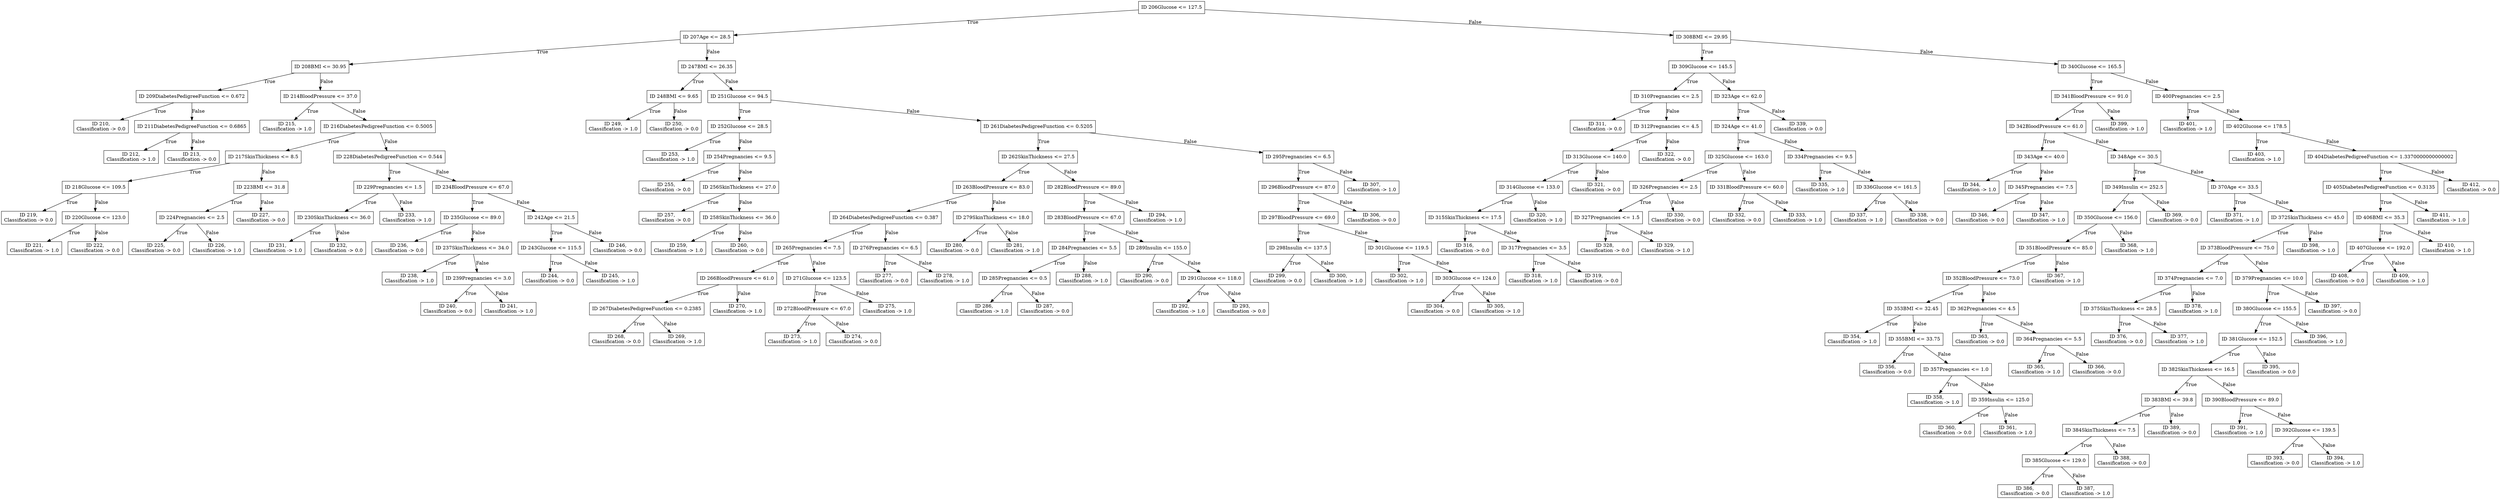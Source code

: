 digraph "Decision Tree" {
	node [shape=rectangle]
	"ID 206Glucose <= 127.5
" -> "ID 207Age <= 28.5
" [label=True]
	"ID 206Glucose <= 127.5
" -> "ID 308BMI <= 29.95
" [label=False]
	"ID 207Age <= 28.5
" -> "ID 208BMI <= 30.95
" [label=True]
	"ID 207Age <= 28.5
" -> "ID 247BMI <= 26.35
" [label=False]
	"ID 308BMI <= 29.95
" -> "ID 309Glucose <= 145.5
" [label=True]
	"ID 308BMI <= 29.95
" -> "ID 340Glucose <= 165.5
" [label=False]
	"ID 208BMI <= 30.95
" -> "ID 209DiabetesPedigreeFunction <= 0.672
" [label=True]
	"ID 208BMI <= 30.95
" -> "ID 214BloodPressure <= 37.0
" [label=False]
	"ID 247BMI <= 26.35
" -> "ID 248BMI <= 9.65
" [label=True]
	"ID 247BMI <= 26.35
" -> "ID 251Glucose <= 94.5
" [label=False]
	"ID 309Glucose <= 145.5
" -> "ID 310Pregnancies <= 2.5
" [label=True]
	"ID 309Glucose <= 145.5
" -> "ID 323Age <= 62.0
" [label=False]
	"ID 340Glucose <= 165.5
" -> "ID 341BloodPressure <= 91.0
" [label=True]
	"ID 340Glucose <= 165.5
" -> "ID 400Pregnancies <= 2.5
" [label=False]
	"ID 209DiabetesPedigreeFunction <= 0.672
" -> "ID 210,
Classification -> 0.0
" [label=True]
	"ID 209DiabetesPedigreeFunction <= 0.672
" -> "ID 211DiabetesPedigreeFunction <= 0.6865
" [label=False]
	"ID 214BloodPressure <= 37.0
" -> "ID 215,
Classification -> 1.0
" [label=True]
	"ID 214BloodPressure <= 37.0
" -> "ID 216DiabetesPedigreeFunction <= 0.5005
" [label=False]
	"ID 248BMI <= 9.65
" -> "ID 249,
Classification -> 1.0
" [label=True]
	"ID 248BMI <= 9.65
" -> "ID 250,
Classification -> 0.0
" [label=False]
	"ID 251Glucose <= 94.5
" -> "ID 252Glucose <= 28.5
" [label=True]
	"ID 251Glucose <= 94.5
" -> "ID 261DiabetesPedigreeFunction <= 0.5205
" [label=False]
	"ID 310Pregnancies <= 2.5
" -> "ID 311,
Classification -> 0.0
" [label=True]
	"ID 310Pregnancies <= 2.5
" -> "ID 312Pregnancies <= 4.5
" [label=False]
	"ID 323Age <= 62.0
" -> "ID 324Age <= 41.0
" [label=True]
	"ID 323Age <= 62.0
" -> "ID 339,
Classification -> 0.0
" [label=False]
	"ID 341BloodPressure <= 91.0
" -> "ID 342BloodPressure <= 61.0
" [label=True]
	"ID 341BloodPressure <= 91.0
" -> "ID 399,
Classification -> 1.0
" [label=False]
	"ID 400Pregnancies <= 2.5
" -> "ID 401,
Classification -> 1.0
" [label=True]
	"ID 400Pregnancies <= 2.5
" -> "ID 402Glucose <= 178.5
" [label=False]
	"ID 211DiabetesPedigreeFunction <= 0.6865
" -> "ID 212,
Classification -> 1.0
" [label=True]
	"ID 211DiabetesPedigreeFunction <= 0.6865
" -> "ID 213,
Classification -> 0.0
" [label=False]
	"ID 216DiabetesPedigreeFunction <= 0.5005
" -> "ID 217SkinThickness <= 8.5
" [label=True]
	"ID 216DiabetesPedigreeFunction <= 0.5005
" -> "ID 228DiabetesPedigreeFunction <= 0.544
" [label=False]
	"ID 252Glucose <= 28.5
" -> "ID 253,
Classification -> 1.0
" [label=True]
	"ID 252Glucose <= 28.5
" -> "ID 254Pregnancies <= 9.5
" [label=False]
	"ID 261DiabetesPedigreeFunction <= 0.5205
" -> "ID 262SkinThickness <= 27.5
" [label=True]
	"ID 261DiabetesPedigreeFunction <= 0.5205
" -> "ID 295Pregnancies <= 6.5
" [label=False]
	"ID 312Pregnancies <= 4.5
" -> "ID 313Glucose <= 140.0
" [label=True]
	"ID 312Pregnancies <= 4.5
" -> "ID 322,
Classification -> 0.0
" [label=False]
	"ID 324Age <= 41.0
" -> "ID 325Glucose <= 163.0
" [label=True]
	"ID 324Age <= 41.0
" -> "ID 334Pregnancies <= 9.5
" [label=False]
	"ID 342BloodPressure <= 61.0
" -> "ID 343Age <= 40.0
" [label=True]
	"ID 342BloodPressure <= 61.0
" -> "ID 348Age <= 30.5
" [label=False]
	"ID 402Glucose <= 178.5
" -> "ID 403,
Classification -> 1.0
" [label=True]
	"ID 402Glucose <= 178.5
" -> "ID 404DiabetesPedigreeFunction <= 1.3370000000000002
" [label=False]
	"ID 217SkinThickness <= 8.5
" -> "ID 218Glucose <= 109.5
" [label=True]
	"ID 217SkinThickness <= 8.5
" -> "ID 223BMI <= 31.8
" [label=False]
	"ID 228DiabetesPedigreeFunction <= 0.544
" -> "ID 229Pregnancies <= 1.5
" [label=True]
	"ID 228DiabetesPedigreeFunction <= 0.544
" -> "ID 234BloodPressure <= 67.0
" [label=False]
	"ID 254Pregnancies <= 9.5
" -> "ID 255,
Classification -> 0.0
" [label=True]
	"ID 254Pregnancies <= 9.5
" -> "ID 256SkinThickness <= 27.0
" [label=False]
	"ID 262SkinThickness <= 27.5
" -> "ID 263BloodPressure <= 83.0
" [label=True]
	"ID 262SkinThickness <= 27.5
" -> "ID 282BloodPressure <= 89.0
" [label=False]
	"ID 295Pregnancies <= 6.5
" -> "ID 296BloodPressure <= 87.0
" [label=True]
	"ID 295Pregnancies <= 6.5
" -> "ID 307,
Classification -> 1.0
" [label=False]
	"ID 313Glucose <= 140.0
" -> "ID 314Glucose <= 133.0
" [label=True]
	"ID 313Glucose <= 140.0
" -> "ID 321,
Classification -> 0.0
" [label=False]
	"ID 325Glucose <= 163.0
" -> "ID 326Pregnancies <= 2.5
" [label=True]
	"ID 325Glucose <= 163.0
" -> "ID 331BloodPressure <= 60.0
" [label=False]
	"ID 334Pregnancies <= 9.5
" -> "ID 335,
Classification -> 1.0
" [label=True]
	"ID 334Pregnancies <= 9.5
" -> "ID 336Glucose <= 161.5
" [label=False]
	"ID 343Age <= 40.0
" -> "ID 344,
Classification -> 1.0
" [label=True]
	"ID 343Age <= 40.0
" -> "ID 345Pregnancies <= 7.5
" [label=False]
	"ID 348Age <= 30.5
" -> "ID 349Insulin <= 252.5
" [label=True]
	"ID 348Age <= 30.5
" -> "ID 370Age <= 33.5
" [label=False]
	"ID 404DiabetesPedigreeFunction <= 1.3370000000000002
" -> "ID 405DiabetesPedigreeFunction <= 0.3135
" [label=True]
	"ID 404DiabetesPedigreeFunction <= 1.3370000000000002
" -> "ID 412,
Classification -> 0.0
" [label=False]
	"ID 218Glucose <= 109.5
" -> "ID 219,
Classification -> 0.0
" [label=True]
	"ID 218Glucose <= 109.5
" -> "ID 220Glucose <= 123.0
" [label=False]
	"ID 223BMI <= 31.8
" -> "ID 224Pregnancies <= 2.5
" [label=True]
	"ID 223BMI <= 31.8
" -> "ID 227,
Classification -> 0.0
" [label=False]
	"ID 229Pregnancies <= 1.5
" -> "ID 230SkinThickness <= 36.0
" [label=True]
	"ID 229Pregnancies <= 1.5
" -> "ID 233,
Classification -> 1.0
" [label=False]
	"ID 234BloodPressure <= 67.0
" -> "ID 235Glucose <= 89.0
" [label=True]
	"ID 234BloodPressure <= 67.0
" -> "ID 242Age <= 21.5
" [label=False]
	"ID 256SkinThickness <= 27.0
" -> "ID 257,
Classification -> 0.0
" [label=True]
	"ID 256SkinThickness <= 27.0
" -> "ID 258SkinThickness <= 36.0
" [label=False]
	"ID 263BloodPressure <= 83.0
" -> "ID 264DiabetesPedigreeFunction <= 0.387
" [label=True]
	"ID 263BloodPressure <= 83.0
" -> "ID 279SkinThickness <= 18.0
" [label=False]
	"ID 282BloodPressure <= 89.0
" -> "ID 283BloodPressure <= 67.0
" [label=True]
	"ID 282BloodPressure <= 89.0
" -> "ID 294,
Classification -> 1.0
" [label=False]
	"ID 296BloodPressure <= 87.0
" -> "ID 297BloodPressure <= 69.0
" [label=True]
	"ID 296BloodPressure <= 87.0
" -> "ID 306,
Classification -> 0.0
" [label=False]
	"ID 314Glucose <= 133.0
" -> "ID 315SkinThickness <= 17.5
" [label=True]
	"ID 314Glucose <= 133.0
" -> "ID 320,
Classification -> 1.0
" [label=False]
	"ID 326Pregnancies <= 2.5
" -> "ID 327Pregnancies <= 1.5
" [label=True]
	"ID 326Pregnancies <= 2.5
" -> "ID 330,
Classification -> 0.0
" [label=False]
	"ID 331BloodPressure <= 60.0
" -> "ID 332,
Classification -> 0.0
" [label=True]
	"ID 331BloodPressure <= 60.0
" -> "ID 333,
Classification -> 1.0
" [label=False]
	"ID 336Glucose <= 161.5
" -> "ID 337,
Classification -> 1.0
" [label=True]
	"ID 336Glucose <= 161.5
" -> "ID 338,
Classification -> 0.0
" [label=False]
	"ID 345Pregnancies <= 7.5
" -> "ID 346,
Classification -> 0.0
" [label=True]
	"ID 345Pregnancies <= 7.5
" -> "ID 347,
Classification -> 1.0
" [label=False]
	"ID 349Insulin <= 252.5
" -> "ID 350Glucose <= 156.0
" [label=True]
	"ID 349Insulin <= 252.5
" -> "ID 369,
Classification -> 0.0
" [label=False]
	"ID 370Age <= 33.5
" -> "ID 371,
Classification -> 1.0
" [label=True]
	"ID 370Age <= 33.5
" -> "ID 372SkinThickness <= 45.0
" [label=False]
	"ID 405DiabetesPedigreeFunction <= 0.3135
" -> "ID 406BMI <= 35.3
" [label=True]
	"ID 405DiabetesPedigreeFunction <= 0.3135
" -> "ID 411,
Classification -> 1.0
" [label=False]
	"ID 220Glucose <= 123.0
" -> "ID 221,
Classification -> 1.0
" [label=True]
	"ID 220Glucose <= 123.0
" -> "ID 222,
Classification -> 0.0
" [label=False]
	"ID 224Pregnancies <= 2.5
" -> "ID 225,
Classification -> 0.0
" [label=True]
	"ID 224Pregnancies <= 2.5
" -> "ID 226,
Classification -> 1.0
" [label=False]
	"ID 230SkinThickness <= 36.0
" -> "ID 231,
Classification -> 1.0
" [label=True]
	"ID 230SkinThickness <= 36.0
" -> "ID 232,
Classification -> 0.0
" [label=False]
	"ID 235Glucose <= 89.0
" -> "ID 236,
Classification -> 0.0
" [label=True]
	"ID 235Glucose <= 89.0
" -> "ID 237SkinThickness <= 34.0
" [label=False]
	"ID 242Age <= 21.5
" -> "ID 243Glucose <= 115.5
" [label=True]
	"ID 242Age <= 21.5
" -> "ID 246,
Classification -> 0.0
" [label=False]
	"ID 258SkinThickness <= 36.0
" -> "ID 259,
Classification -> 1.0
" [label=True]
	"ID 258SkinThickness <= 36.0
" -> "ID 260,
Classification -> 0.0
" [label=False]
	"ID 264DiabetesPedigreeFunction <= 0.387
" -> "ID 265Pregnancies <= 7.5
" [label=True]
	"ID 264DiabetesPedigreeFunction <= 0.387
" -> "ID 276Pregnancies <= 6.5
" [label=False]
	"ID 279SkinThickness <= 18.0
" -> "ID 280,
Classification -> 0.0
" [label=True]
	"ID 279SkinThickness <= 18.0
" -> "ID 281,
Classification -> 1.0
" [label=False]
	"ID 283BloodPressure <= 67.0
" -> "ID 284Pregnancies <= 5.5
" [label=True]
	"ID 283BloodPressure <= 67.0
" -> "ID 289Insulin <= 155.0
" [label=False]
	"ID 297BloodPressure <= 69.0
" -> "ID 298Insulin <= 137.5
" [label=True]
	"ID 297BloodPressure <= 69.0
" -> "ID 301Glucose <= 119.5
" [label=False]
	"ID 315SkinThickness <= 17.5
" -> "ID 316,
Classification -> 0.0
" [label=True]
	"ID 315SkinThickness <= 17.5
" -> "ID 317Pregnancies <= 3.5
" [label=False]
	"ID 327Pregnancies <= 1.5
" -> "ID 328,
Classification -> 0.0
" [label=True]
	"ID 327Pregnancies <= 1.5
" -> "ID 329,
Classification -> 1.0
" [label=False]
	"ID 350Glucose <= 156.0
" -> "ID 351BloodPressure <= 85.0
" [label=True]
	"ID 350Glucose <= 156.0
" -> "ID 368,
Classification -> 1.0
" [label=False]
	"ID 372SkinThickness <= 45.0
" -> "ID 373BloodPressure <= 75.0
" [label=True]
	"ID 372SkinThickness <= 45.0
" -> "ID 398,
Classification -> 1.0
" [label=False]
	"ID 406BMI <= 35.3
" -> "ID 407Glucose <= 192.0
" [label=True]
	"ID 406BMI <= 35.3
" -> "ID 410,
Classification -> 1.0
" [label=False]
	"ID 237SkinThickness <= 34.0
" -> "ID 238,
Classification -> 1.0
" [label=True]
	"ID 237SkinThickness <= 34.0
" -> "ID 239Pregnancies <= 3.0
" [label=False]
	"ID 243Glucose <= 115.5
" -> "ID 244,
Classification -> 0.0
" [label=True]
	"ID 243Glucose <= 115.5
" -> "ID 245,
Classification -> 1.0
" [label=False]
	"ID 265Pregnancies <= 7.5
" -> "ID 266BloodPressure <= 61.0
" [label=True]
	"ID 265Pregnancies <= 7.5
" -> "ID 271Glucose <= 123.5
" [label=False]
	"ID 276Pregnancies <= 6.5
" -> "ID 277,
Classification -> 0.0
" [label=True]
	"ID 276Pregnancies <= 6.5
" -> "ID 278,
Classification -> 1.0
" [label=False]
	"ID 284Pregnancies <= 5.5
" -> "ID 285Pregnancies <= 0.5
" [label=True]
	"ID 284Pregnancies <= 5.5
" -> "ID 288,
Classification -> 1.0
" [label=False]
	"ID 289Insulin <= 155.0
" -> "ID 290,
Classification -> 0.0
" [label=True]
	"ID 289Insulin <= 155.0
" -> "ID 291Glucose <= 118.0
" [label=False]
	"ID 298Insulin <= 137.5
" -> "ID 299,
Classification -> 0.0
" [label=True]
	"ID 298Insulin <= 137.5
" -> "ID 300,
Classification -> 1.0
" [label=False]
	"ID 301Glucose <= 119.5
" -> "ID 302,
Classification -> 1.0
" [label=True]
	"ID 301Glucose <= 119.5
" -> "ID 303Glucose <= 124.0
" [label=False]
	"ID 317Pregnancies <= 3.5
" -> "ID 318,
Classification -> 1.0
" [label=True]
	"ID 317Pregnancies <= 3.5
" -> "ID 319,
Classification -> 0.0
" [label=False]
	"ID 351BloodPressure <= 85.0
" -> "ID 352BloodPressure <= 73.0
" [label=True]
	"ID 351BloodPressure <= 85.0
" -> "ID 367,
Classification -> 1.0
" [label=False]
	"ID 373BloodPressure <= 75.0
" -> "ID 374Pregnancies <= 7.0
" [label=True]
	"ID 373BloodPressure <= 75.0
" -> "ID 379Pregnancies <= 10.0
" [label=False]
	"ID 407Glucose <= 192.0
" -> "ID 408,
Classification -> 0.0
" [label=True]
	"ID 407Glucose <= 192.0
" -> "ID 409,
Classification -> 1.0
" [label=False]
	"ID 239Pregnancies <= 3.0
" -> "ID 240,
Classification -> 0.0
" [label=True]
	"ID 239Pregnancies <= 3.0
" -> "ID 241,
Classification -> 1.0
" [label=False]
	"ID 266BloodPressure <= 61.0
" -> "ID 267DiabetesPedigreeFunction <= 0.2385
" [label=True]
	"ID 266BloodPressure <= 61.0
" -> "ID 270,
Classification -> 1.0
" [label=False]
	"ID 271Glucose <= 123.5
" -> "ID 272BloodPressure <= 67.0
" [label=True]
	"ID 271Glucose <= 123.5
" -> "ID 275,
Classification -> 1.0
" [label=False]
	"ID 285Pregnancies <= 0.5
" -> "ID 286,
Classification -> 1.0
" [label=True]
	"ID 285Pregnancies <= 0.5
" -> "ID 287,
Classification -> 0.0
" [label=False]
	"ID 291Glucose <= 118.0
" -> "ID 292,
Classification -> 1.0
" [label=True]
	"ID 291Glucose <= 118.0
" -> "ID 293,
Classification -> 0.0
" [label=False]
	"ID 303Glucose <= 124.0
" -> "ID 304,
Classification -> 0.0
" [label=True]
	"ID 303Glucose <= 124.0
" -> "ID 305,
Classification -> 1.0
" [label=False]
	"ID 352BloodPressure <= 73.0
" -> "ID 353BMI <= 32.45
" [label=True]
	"ID 352BloodPressure <= 73.0
" -> "ID 362Pregnancies <= 4.5
" [label=False]
	"ID 374Pregnancies <= 7.0
" -> "ID 375SkinThickness <= 28.5
" [label=True]
	"ID 374Pregnancies <= 7.0
" -> "ID 378,
Classification -> 1.0
" [label=False]
	"ID 379Pregnancies <= 10.0
" -> "ID 380Glucose <= 155.5
" [label=True]
	"ID 379Pregnancies <= 10.0
" -> "ID 397,
Classification -> 0.0
" [label=False]
	"ID 267DiabetesPedigreeFunction <= 0.2385
" -> "ID 268,
Classification -> 0.0
" [label=True]
	"ID 267DiabetesPedigreeFunction <= 0.2385
" -> "ID 269,
Classification -> 1.0
" [label=False]
	"ID 272BloodPressure <= 67.0
" -> "ID 273,
Classification -> 1.0
" [label=True]
	"ID 272BloodPressure <= 67.0
" -> "ID 274,
Classification -> 0.0
" [label=False]
	"ID 353BMI <= 32.45
" -> "ID 354,
Classification -> 1.0
" [label=True]
	"ID 353BMI <= 32.45
" -> "ID 355BMI <= 33.75
" [label=False]
	"ID 362Pregnancies <= 4.5
" -> "ID 363,
Classification -> 0.0
" [label=True]
	"ID 362Pregnancies <= 4.5
" -> "ID 364Pregnancies <= 5.5
" [label=False]
	"ID 375SkinThickness <= 28.5
" -> "ID 376,
Classification -> 0.0
" [label=True]
	"ID 375SkinThickness <= 28.5
" -> "ID 377,
Classification -> 1.0
" [label=False]
	"ID 380Glucose <= 155.5
" -> "ID 381Glucose <= 152.5
" [label=True]
	"ID 380Glucose <= 155.5
" -> "ID 396,
Classification -> 1.0
" [label=False]
	"ID 355BMI <= 33.75
" -> "ID 356,
Classification -> 0.0
" [label=True]
	"ID 355BMI <= 33.75
" -> "ID 357Pregnancies <= 1.0
" [label=False]
	"ID 364Pregnancies <= 5.5
" -> "ID 365,
Classification -> 1.0
" [label=True]
	"ID 364Pregnancies <= 5.5
" -> "ID 366,
Classification -> 0.0
" [label=False]
	"ID 381Glucose <= 152.5
" -> "ID 382SkinThickness <= 16.5
" [label=True]
	"ID 381Glucose <= 152.5
" -> "ID 395,
Classification -> 0.0
" [label=False]
	"ID 357Pregnancies <= 1.0
" -> "ID 358,
Classification -> 1.0
" [label=True]
	"ID 357Pregnancies <= 1.0
" -> "ID 359Insulin <= 125.0
" [label=False]
	"ID 382SkinThickness <= 16.5
" -> "ID 383BMI <= 39.8
" [label=True]
	"ID 382SkinThickness <= 16.5
" -> "ID 390BloodPressure <= 89.0
" [label=False]
	"ID 359Insulin <= 125.0
" -> "ID 360,
Classification -> 0.0
" [label=True]
	"ID 359Insulin <= 125.0
" -> "ID 361,
Classification -> 1.0
" [label=False]
	"ID 383BMI <= 39.8
" -> "ID 384SkinThickness <= 7.5
" [label=True]
	"ID 383BMI <= 39.8
" -> "ID 389,
Classification -> 0.0
" [label=False]
	"ID 390BloodPressure <= 89.0
" -> "ID 391,
Classification -> 1.0
" [label=True]
	"ID 390BloodPressure <= 89.0
" -> "ID 392Glucose <= 139.5
" [label=False]
	"ID 384SkinThickness <= 7.5
" -> "ID 385Glucose <= 129.0
" [label=True]
	"ID 384SkinThickness <= 7.5
" -> "ID 388,
Classification -> 0.0
" [label=False]
	"ID 392Glucose <= 139.5
" -> "ID 393,
Classification -> 0.0
" [label=True]
	"ID 392Glucose <= 139.5
" -> "ID 394,
Classification -> 1.0
" [label=False]
	"ID 385Glucose <= 129.0
" -> "ID 386,
Classification -> 0.0
" [label=True]
	"ID 385Glucose <= 129.0
" -> "ID 387,
Classification -> 1.0
" [label=False]
}
